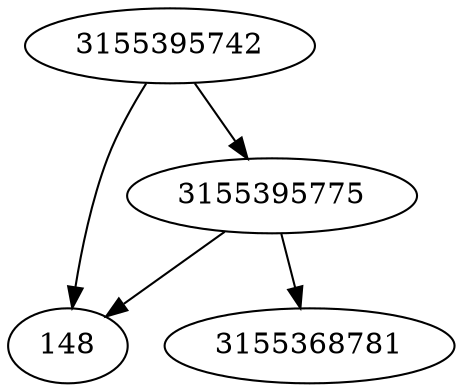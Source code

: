 strict digraph  {
148;
3155368781;
3155395742;
3155395775;
3155395742 -> 148;
3155395742 -> 3155395775;
3155395775 -> 148;
3155395775 -> 3155368781;
}

